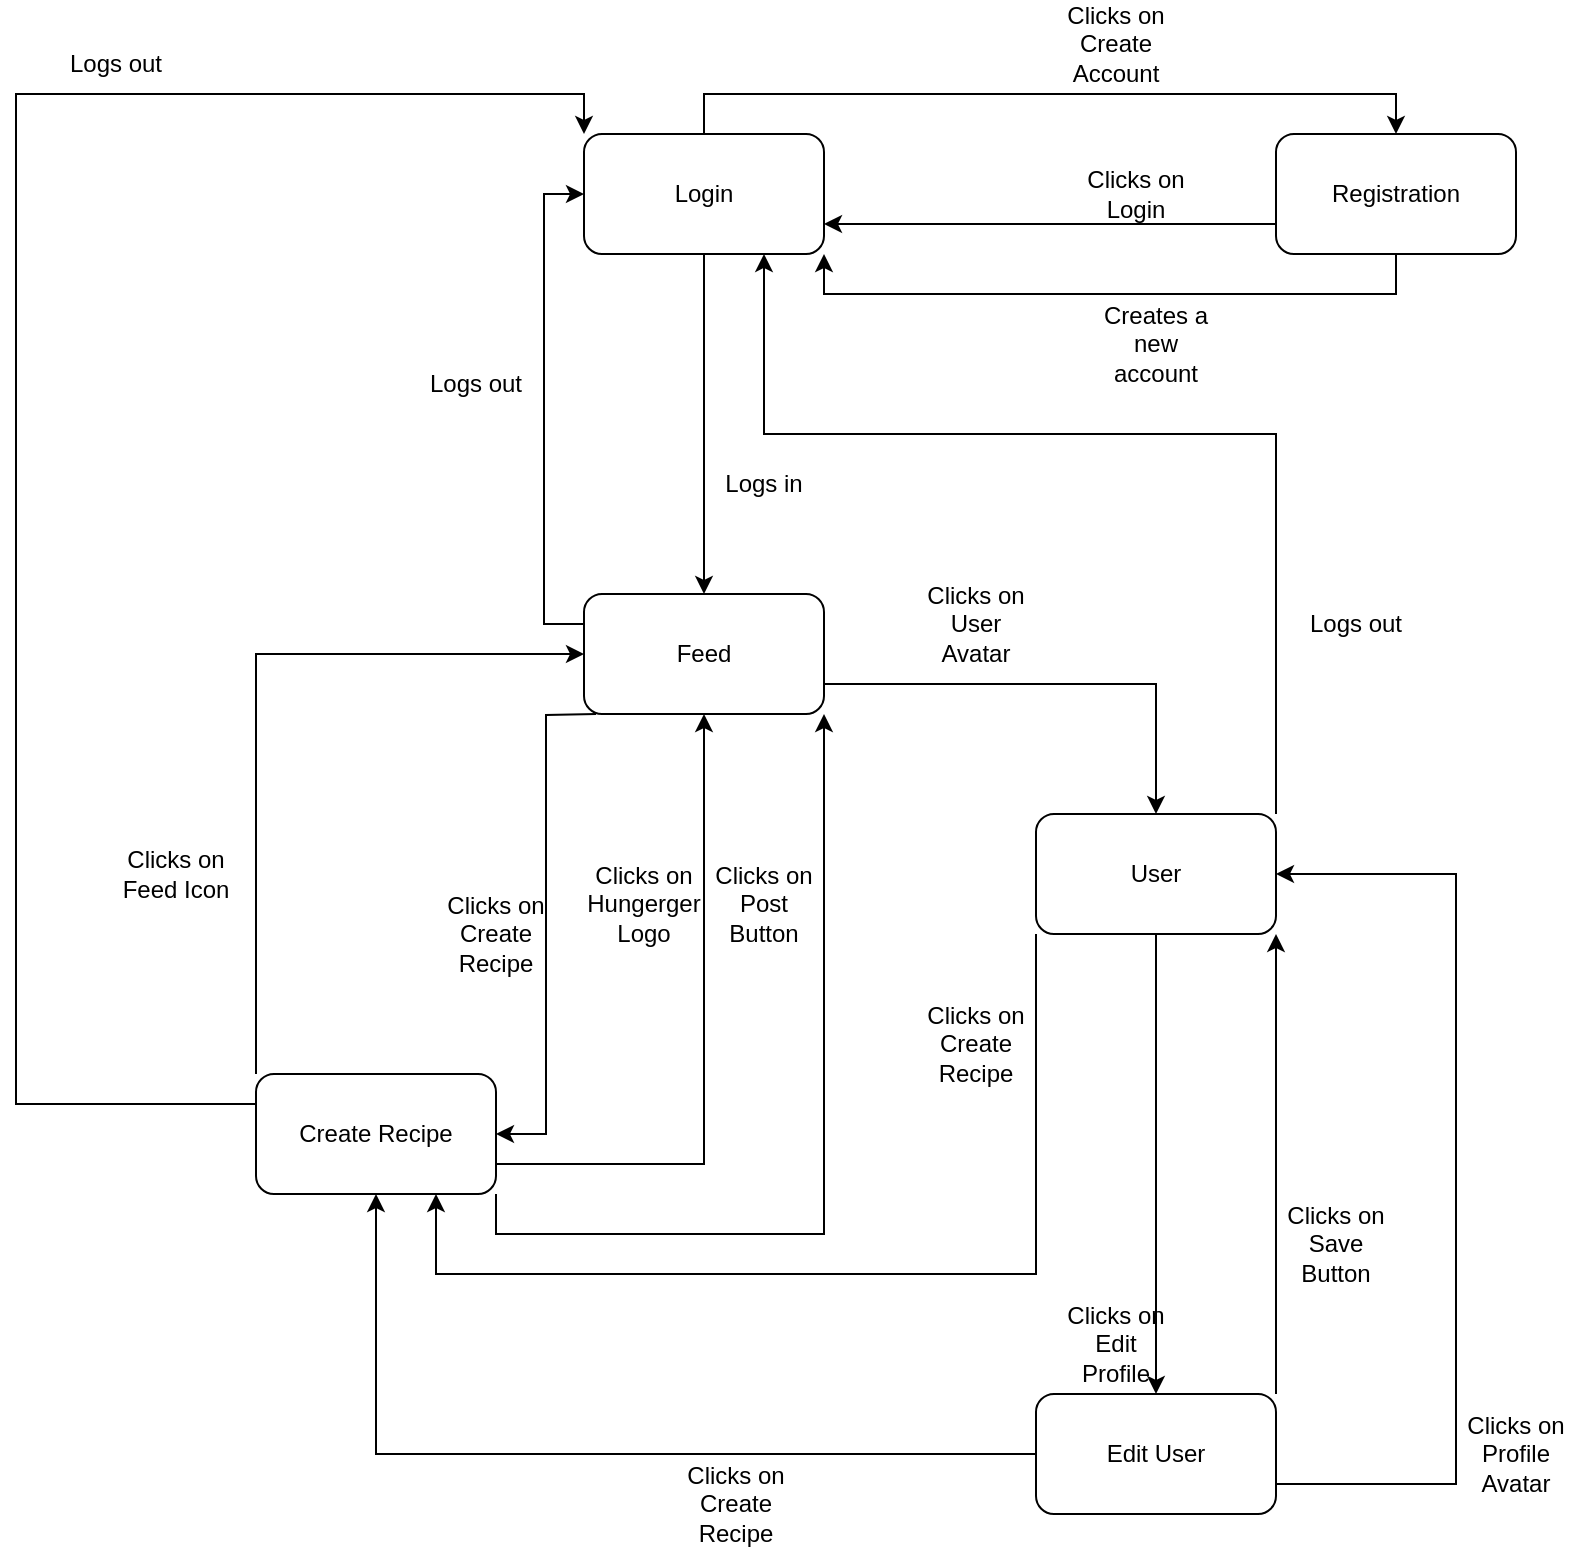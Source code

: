 <mxfile version="21.6.8" type="device">
  <diagram name="Page-1" id="NmaM-7QIcSy1gLq_cfCB">
    <mxGraphModel dx="940" dy="750" grid="1" gridSize="10" guides="1" tooltips="1" connect="1" arrows="1" fold="1" page="1" pageScale="1" pageWidth="827" pageHeight="1169" math="0" shadow="0">
      <root>
        <mxCell id="0" />
        <mxCell id="1" parent="0" />
        <mxCell id="M-ZwMUQiYMg1TXeoFl-8-4" style="edgeStyle=orthogonalEdgeStyle;rounded=0;orthogonalLoop=1;jettySize=auto;html=1;exitX=0.5;exitY=0;exitDx=0;exitDy=0;entryX=0.5;entryY=0;entryDx=0;entryDy=0;" edge="1" parent="1" source="M-ZwMUQiYMg1TXeoFl-8-1" target="M-ZwMUQiYMg1TXeoFl-8-2">
          <mxGeometry relative="1" as="geometry" />
        </mxCell>
        <mxCell id="M-ZwMUQiYMg1TXeoFl-8-11" style="edgeStyle=orthogonalEdgeStyle;rounded=0;orthogonalLoop=1;jettySize=auto;html=1;exitX=0.5;exitY=1;exitDx=0;exitDy=0;entryX=0.5;entryY=0;entryDx=0;entryDy=0;" edge="1" parent="1" source="M-ZwMUQiYMg1TXeoFl-8-1" target="M-ZwMUQiYMg1TXeoFl-8-10">
          <mxGeometry relative="1" as="geometry" />
        </mxCell>
        <mxCell id="M-ZwMUQiYMg1TXeoFl-8-1" value="Login" style="rounded=1;whiteSpace=wrap;html=1;" vertex="1" parent="1">
          <mxGeometry x="354" y="170" width="120" height="60" as="geometry" />
        </mxCell>
        <mxCell id="M-ZwMUQiYMg1TXeoFl-8-6" style="edgeStyle=orthogonalEdgeStyle;rounded=0;orthogonalLoop=1;jettySize=auto;html=1;exitX=0.5;exitY=1;exitDx=0;exitDy=0;entryX=1;entryY=1;entryDx=0;entryDy=0;" edge="1" parent="1" source="M-ZwMUQiYMg1TXeoFl-8-2" target="M-ZwMUQiYMg1TXeoFl-8-1">
          <mxGeometry relative="1" as="geometry" />
        </mxCell>
        <mxCell id="M-ZwMUQiYMg1TXeoFl-8-8" style="edgeStyle=orthogonalEdgeStyle;rounded=0;orthogonalLoop=1;jettySize=auto;html=1;exitX=0;exitY=0.75;exitDx=0;exitDy=0;entryX=1;entryY=0.75;entryDx=0;entryDy=0;" edge="1" parent="1" source="M-ZwMUQiYMg1TXeoFl-8-2" target="M-ZwMUQiYMg1TXeoFl-8-1">
          <mxGeometry relative="1" as="geometry" />
        </mxCell>
        <mxCell id="M-ZwMUQiYMg1TXeoFl-8-2" value="Registration" style="rounded=1;whiteSpace=wrap;html=1;" vertex="1" parent="1">
          <mxGeometry x="700" y="170" width="120" height="60" as="geometry" />
        </mxCell>
        <mxCell id="M-ZwMUQiYMg1TXeoFl-8-5" value="Clicks on Create Account" style="text;html=1;strokeColor=none;fillColor=none;align=center;verticalAlign=middle;whiteSpace=wrap;rounded=0;" vertex="1" parent="1">
          <mxGeometry x="590" y="110" width="60" height="30" as="geometry" />
        </mxCell>
        <mxCell id="M-ZwMUQiYMg1TXeoFl-8-7" value="Creates a new account" style="text;html=1;strokeColor=none;fillColor=none;align=center;verticalAlign=middle;whiteSpace=wrap;rounded=0;" vertex="1" parent="1">
          <mxGeometry x="610" y="260" width="60" height="30" as="geometry" />
        </mxCell>
        <mxCell id="M-ZwMUQiYMg1TXeoFl-8-9" value="Clicks on Login" style="text;html=1;strokeColor=none;fillColor=none;align=center;verticalAlign=middle;whiteSpace=wrap;rounded=0;" vertex="1" parent="1">
          <mxGeometry x="600" y="185" width="60" height="30" as="geometry" />
        </mxCell>
        <mxCell id="M-ZwMUQiYMg1TXeoFl-8-14" style="edgeStyle=orthogonalEdgeStyle;rounded=0;orthogonalLoop=1;jettySize=auto;html=1;exitX=1;exitY=0.75;exitDx=0;exitDy=0;entryX=0.5;entryY=0;entryDx=0;entryDy=0;" edge="1" parent="1" source="M-ZwMUQiYMg1TXeoFl-8-10" target="M-ZwMUQiYMg1TXeoFl-8-13">
          <mxGeometry relative="1" as="geometry" />
        </mxCell>
        <mxCell id="M-ZwMUQiYMg1TXeoFl-8-16" style="edgeStyle=orthogonalEdgeStyle;rounded=0;orthogonalLoop=1;jettySize=auto;html=1;exitX=0;exitY=0.25;exitDx=0;exitDy=0;entryX=0;entryY=0.5;entryDx=0;entryDy=0;" edge="1" parent="1" source="M-ZwMUQiYMg1TXeoFl-8-10" target="M-ZwMUQiYMg1TXeoFl-8-1">
          <mxGeometry relative="1" as="geometry" />
        </mxCell>
        <mxCell id="M-ZwMUQiYMg1TXeoFl-8-19" style="edgeStyle=orthogonalEdgeStyle;rounded=0;orthogonalLoop=1;jettySize=auto;html=1;entryX=1;entryY=0.5;entryDx=0;entryDy=0;" edge="1" parent="1" target="M-ZwMUQiYMg1TXeoFl-8-18">
          <mxGeometry relative="1" as="geometry">
            <mxPoint x="330" y="550" as="targetPoint" />
            <mxPoint x="360" y="460" as="sourcePoint" />
          </mxGeometry>
        </mxCell>
        <mxCell id="M-ZwMUQiYMg1TXeoFl-8-10" value="Feed" style="rounded=1;whiteSpace=wrap;html=1;" vertex="1" parent="1">
          <mxGeometry x="354" y="400" width="120" height="60" as="geometry" />
        </mxCell>
        <mxCell id="M-ZwMUQiYMg1TXeoFl-8-12" value="Logs in" style="text;html=1;strokeColor=none;fillColor=none;align=center;verticalAlign=middle;whiteSpace=wrap;rounded=0;" vertex="1" parent="1">
          <mxGeometry x="414" y="330" width="60" height="30" as="geometry" />
        </mxCell>
        <mxCell id="M-ZwMUQiYMg1TXeoFl-8-29" style="edgeStyle=orthogonalEdgeStyle;rounded=0;orthogonalLoop=1;jettySize=auto;html=1;exitX=1;exitY=0;exitDx=0;exitDy=0;entryX=0.75;entryY=1;entryDx=0;entryDy=0;" edge="1" parent="1" source="M-ZwMUQiYMg1TXeoFl-8-13" target="M-ZwMUQiYMg1TXeoFl-8-1">
          <mxGeometry relative="1" as="geometry">
            <mxPoint x="690" y="410" as="targetPoint" />
            <Array as="points">
              <mxPoint x="700" y="320" />
              <mxPoint x="444" y="320" />
            </Array>
          </mxGeometry>
        </mxCell>
        <mxCell id="M-ZwMUQiYMg1TXeoFl-8-31" style="edgeStyle=orthogonalEdgeStyle;rounded=0;orthogonalLoop=1;jettySize=auto;html=1;exitX=0;exitY=1;exitDx=0;exitDy=0;entryX=0.75;entryY=1;entryDx=0;entryDy=0;" edge="1" parent="1" source="M-ZwMUQiYMg1TXeoFl-8-13" target="M-ZwMUQiYMg1TXeoFl-8-18">
          <mxGeometry relative="1" as="geometry">
            <Array as="points">
              <mxPoint x="580" y="740" />
              <mxPoint x="280" y="740" />
            </Array>
          </mxGeometry>
        </mxCell>
        <mxCell id="M-ZwMUQiYMg1TXeoFl-8-34" style="edgeStyle=orthogonalEdgeStyle;rounded=0;orthogonalLoop=1;jettySize=auto;html=1;exitX=0.5;exitY=1;exitDx=0;exitDy=0;entryX=0.5;entryY=0;entryDx=0;entryDy=0;" edge="1" parent="1" source="M-ZwMUQiYMg1TXeoFl-8-13" target="M-ZwMUQiYMg1TXeoFl-8-33">
          <mxGeometry relative="1" as="geometry" />
        </mxCell>
        <mxCell id="M-ZwMUQiYMg1TXeoFl-8-13" value="User" style="rounded=1;whiteSpace=wrap;html=1;" vertex="1" parent="1">
          <mxGeometry x="580" y="510" width="120" height="60" as="geometry" />
        </mxCell>
        <mxCell id="M-ZwMUQiYMg1TXeoFl-8-15" value="Clicks on User Avatar" style="text;html=1;strokeColor=none;fillColor=none;align=center;verticalAlign=middle;whiteSpace=wrap;rounded=0;" vertex="1" parent="1">
          <mxGeometry x="520" y="400" width="60" height="30" as="geometry" />
        </mxCell>
        <mxCell id="M-ZwMUQiYMg1TXeoFl-8-17" value="Logs out" style="text;html=1;strokeColor=none;fillColor=none;align=center;verticalAlign=middle;whiteSpace=wrap;rounded=0;" vertex="1" parent="1">
          <mxGeometry x="270" y="280" width="60" height="30" as="geometry" />
        </mxCell>
        <mxCell id="M-ZwMUQiYMg1TXeoFl-8-21" style="edgeStyle=orthogonalEdgeStyle;rounded=0;orthogonalLoop=1;jettySize=auto;html=1;exitX=0;exitY=0;exitDx=0;exitDy=0;entryX=0;entryY=0.5;entryDx=0;entryDy=0;" edge="1" parent="1" source="M-ZwMUQiYMg1TXeoFl-8-18" target="M-ZwMUQiYMg1TXeoFl-8-10">
          <mxGeometry relative="1" as="geometry" />
        </mxCell>
        <mxCell id="M-ZwMUQiYMg1TXeoFl-8-23" style="edgeStyle=orthogonalEdgeStyle;rounded=0;orthogonalLoop=1;jettySize=auto;html=1;exitX=1;exitY=0.75;exitDx=0;exitDy=0;entryX=0.5;entryY=1;entryDx=0;entryDy=0;" edge="1" parent="1" source="M-ZwMUQiYMg1TXeoFl-8-18" target="M-ZwMUQiYMg1TXeoFl-8-10">
          <mxGeometry relative="1" as="geometry" />
        </mxCell>
        <mxCell id="M-ZwMUQiYMg1TXeoFl-8-25" style="edgeStyle=orthogonalEdgeStyle;rounded=0;orthogonalLoop=1;jettySize=auto;html=1;exitX=0;exitY=0.25;exitDx=0;exitDy=0;entryX=0;entryY=0;entryDx=0;entryDy=0;" edge="1" parent="1" source="M-ZwMUQiYMg1TXeoFl-8-18" target="M-ZwMUQiYMg1TXeoFl-8-1">
          <mxGeometry relative="1" as="geometry">
            <Array as="points">
              <mxPoint x="70" y="655" />
              <mxPoint x="70" y="150" />
              <mxPoint x="354" y="150" />
            </Array>
          </mxGeometry>
        </mxCell>
        <mxCell id="M-ZwMUQiYMg1TXeoFl-8-27" style="edgeStyle=orthogonalEdgeStyle;rounded=0;orthogonalLoop=1;jettySize=auto;html=1;exitX=1;exitY=1;exitDx=0;exitDy=0;entryX=1;entryY=1;entryDx=0;entryDy=0;" edge="1" parent="1" source="M-ZwMUQiYMg1TXeoFl-8-18" target="M-ZwMUQiYMg1TXeoFl-8-10">
          <mxGeometry relative="1" as="geometry" />
        </mxCell>
        <mxCell id="M-ZwMUQiYMg1TXeoFl-8-18" value="Create Recipe" style="rounded=1;whiteSpace=wrap;html=1;" vertex="1" parent="1">
          <mxGeometry x="190" y="640" width="120" height="60" as="geometry" />
        </mxCell>
        <mxCell id="M-ZwMUQiYMg1TXeoFl-8-20" value="Clicks on Create Recipe" style="text;html=1;strokeColor=none;fillColor=none;align=center;verticalAlign=middle;whiteSpace=wrap;rounded=0;" vertex="1" parent="1">
          <mxGeometry x="280" y="555" width="60" height="30" as="geometry" />
        </mxCell>
        <mxCell id="M-ZwMUQiYMg1TXeoFl-8-22" value="Clicks on Feed Icon" style="text;html=1;strokeColor=none;fillColor=none;align=center;verticalAlign=middle;whiteSpace=wrap;rounded=0;" vertex="1" parent="1">
          <mxGeometry x="120" y="525" width="60" height="30" as="geometry" />
        </mxCell>
        <mxCell id="M-ZwMUQiYMg1TXeoFl-8-24" value="Clicks on Post Button" style="text;html=1;strokeColor=none;fillColor=none;align=center;verticalAlign=middle;whiteSpace=wrap;rounded=0;" vertex="1" parent="1">
          <mxGeometry x="414" y="540" width="60" height="30" as="geometry" />
        </mxCell>
        <mxCell id="M-ZwMUQiYMg1TXeoFl-8-26" value="Logs out" style="text;html=1;strokeColor=none;fillColor=none;align=center;verticalAlign=middle;whiteSpace=wrap;rounded=0;" vertex="1" parent="1">
          <mxGeometry x="90" y="120" width="60" height="30" as="geometry" />
        </mxCell>
        <mxCell id="M-ZwMUQiYMg1TXeoFl-8-28" value="Clicks on Hungerger Logo" style="text;html=1;strokeColor=none;fillColor=none;align=center;verticalAlign=middle;whiteSpace=wrap;rounded=0;" vertex="1" parent="1">
          <mxGeometry x="354" y="540" width="60" height="30" as="geometry" />
        </mxCell>
        <mxCell id="M-ZwMUQiYMg1TXeoFl-8-30" value="Logs out" style="text;html=1;strokeColor=none;fillColor=none;align=center;verticalAlign=middle;whiteSpace=wrap;rounded=0;" vertex="1" parent="1">
          <mxGeometry x="710" y="400" width="60" height="30" as="geometry" />
        </mxCell>
        <mxCell id="M-ZwMUQiYMg1TXeoFl-8-32" value="Clicks on Create Recipe" style="text;html=1;strokeColor=none;fillColor=none;align=center;verticalAlign=middle;whiteSpace=wrap;rounded=0;" vertex="1" parent="1">
          <mxGeometry x="520" y="610" width="60" height="30" as="geometry" />
        </mxCell>
        <mxCell id="M-ZwMUQiYMg1TXeoFl-8-36" style="edgeStyle=orthogonalEdgeStyle;rounded=0;orthogonalLoop=1;jettySize=auto;html=1;exitX=0;exitY=0.5;exitDx=0;exitDy=0;entryX=0.5;entryY=1;entryDx=0;entryDy=0;" edge="1" parent="1" source="M-ZwMUQiYMg1TXeoFl-8-33" target="M-ZwMUQiYMg1TXeoFl-8-18">
          <mxGeometry relative="1" as="geometry" />
        </mxCell>
        <mxCell id="M-ZwMUQiYMg1TXeoFl-8-38" style="edgeStyle=orthogonalEdgeStyle;rounded=0;orthogonalLoop=1;jettySize=auto;html=1;exitX=1;exitY=0;exitDx=0;exitDy=0;entryX=1;entryY=1;entryDx=0;entryDy=0;" edge="1" parent="1" source="M-ZwMUQiYMg1TXeoFl-8-33" target="M-ZwMUQiYMg1TXeoFl-8-13">
          <mxGeometry relative="1" as="geometry">
            <mxPoint x="730" y="760" as="targetPoint" />
          </mxGeometry>
        </mxCell>
        <mxCell id="M-ZwMUQiYMg1TXeoFl-8-41" style="edgeStyle=orthogonalEdgeStyle;rounded=0;orthogonalLoop=1;jettySize=auto;html=1;exitX=1;exitY=0.75;exitDx=0;exitDy=0;entryX=1;entryY=0.5;entryDx=0;entryDy=0;" edge="1" parent="1" source="M-ZwMUQiYMg1TXeoFl-8-33" target="M-ZwMUQiYMg1TXeoFl-8-13">
          <mxGeometry relative="1" as="geometry">
            <Array as="points">
              <mxPoint x="790" y="845" />
              <mxPoint x="790" y="540" />
            </Array>
          </mxGeometry>
        </mxCell>
        <mxCell id="M-ZwMUQiYMg1TXeoFl-8-33" value="Edit User" style="rounded=1;whiteSpace=wrap;html=1;" vertex="1" parent="1">
          <mxGeometry x="580" y="800" width="120" height="60" as="geometry" />
        </mxCell>
        <mxCell id="M-ZwMUQiYMg1TXeoFl-8-35" value="Clicks on Edit Profile" style="text;html=1;strokeColor=none;fillColor=none;align=center;verticalAlign=middle;whiteSpace=wrap;rounded=0;" vertex="1" parent="1">
          <mxGeometry x="590" y="760" width="60" height="30" as="geometry" />
        </mxCell>
        <mxCell id="M-ZwMUQiYMg1TXeoFl-8-37" value="Clicks on Create Recipe" style="text;html=1;strokeColor=none;fillColor=none;align=center;verticalAlign=middle;whiteSpace=wrap;rounded=0;" vertex="1" parent="1">
          <mxGeometry x="400" y="840" width="60" height="30" as="geometry" />
        </mxCell>
        <mxCell id="M-ZwMUQiYMg1TXeoFl-8-39" value="Clicks on Save Button" style="text;html=1;strokeColor=none;fillColor=none;align=center;verticalAlign=middle;whiteSpace=wrap;rounded=0;" vertex="1" parent="1">
          <mxGeometry x="700" y="710" width="60" height="30" as="geometry" />
        </mxCell>
        <mxCell id="M-ZwMUQiYMg1TXeoFl-8-42" value="Clicks on Profile Avatar" style="text;html=1;strokeColor=none;fillColor=none;align=center;verticalAlign=middle;whiteSpace=wrap;rounded=0;" vertex="1" parent="1">
          <mxGeometry x="790" y="815" width="60" height="30" as="geometry" />
        </mxCell>
      </root>
    </mxGraphModel>
  </diagram>
</mxfile>
